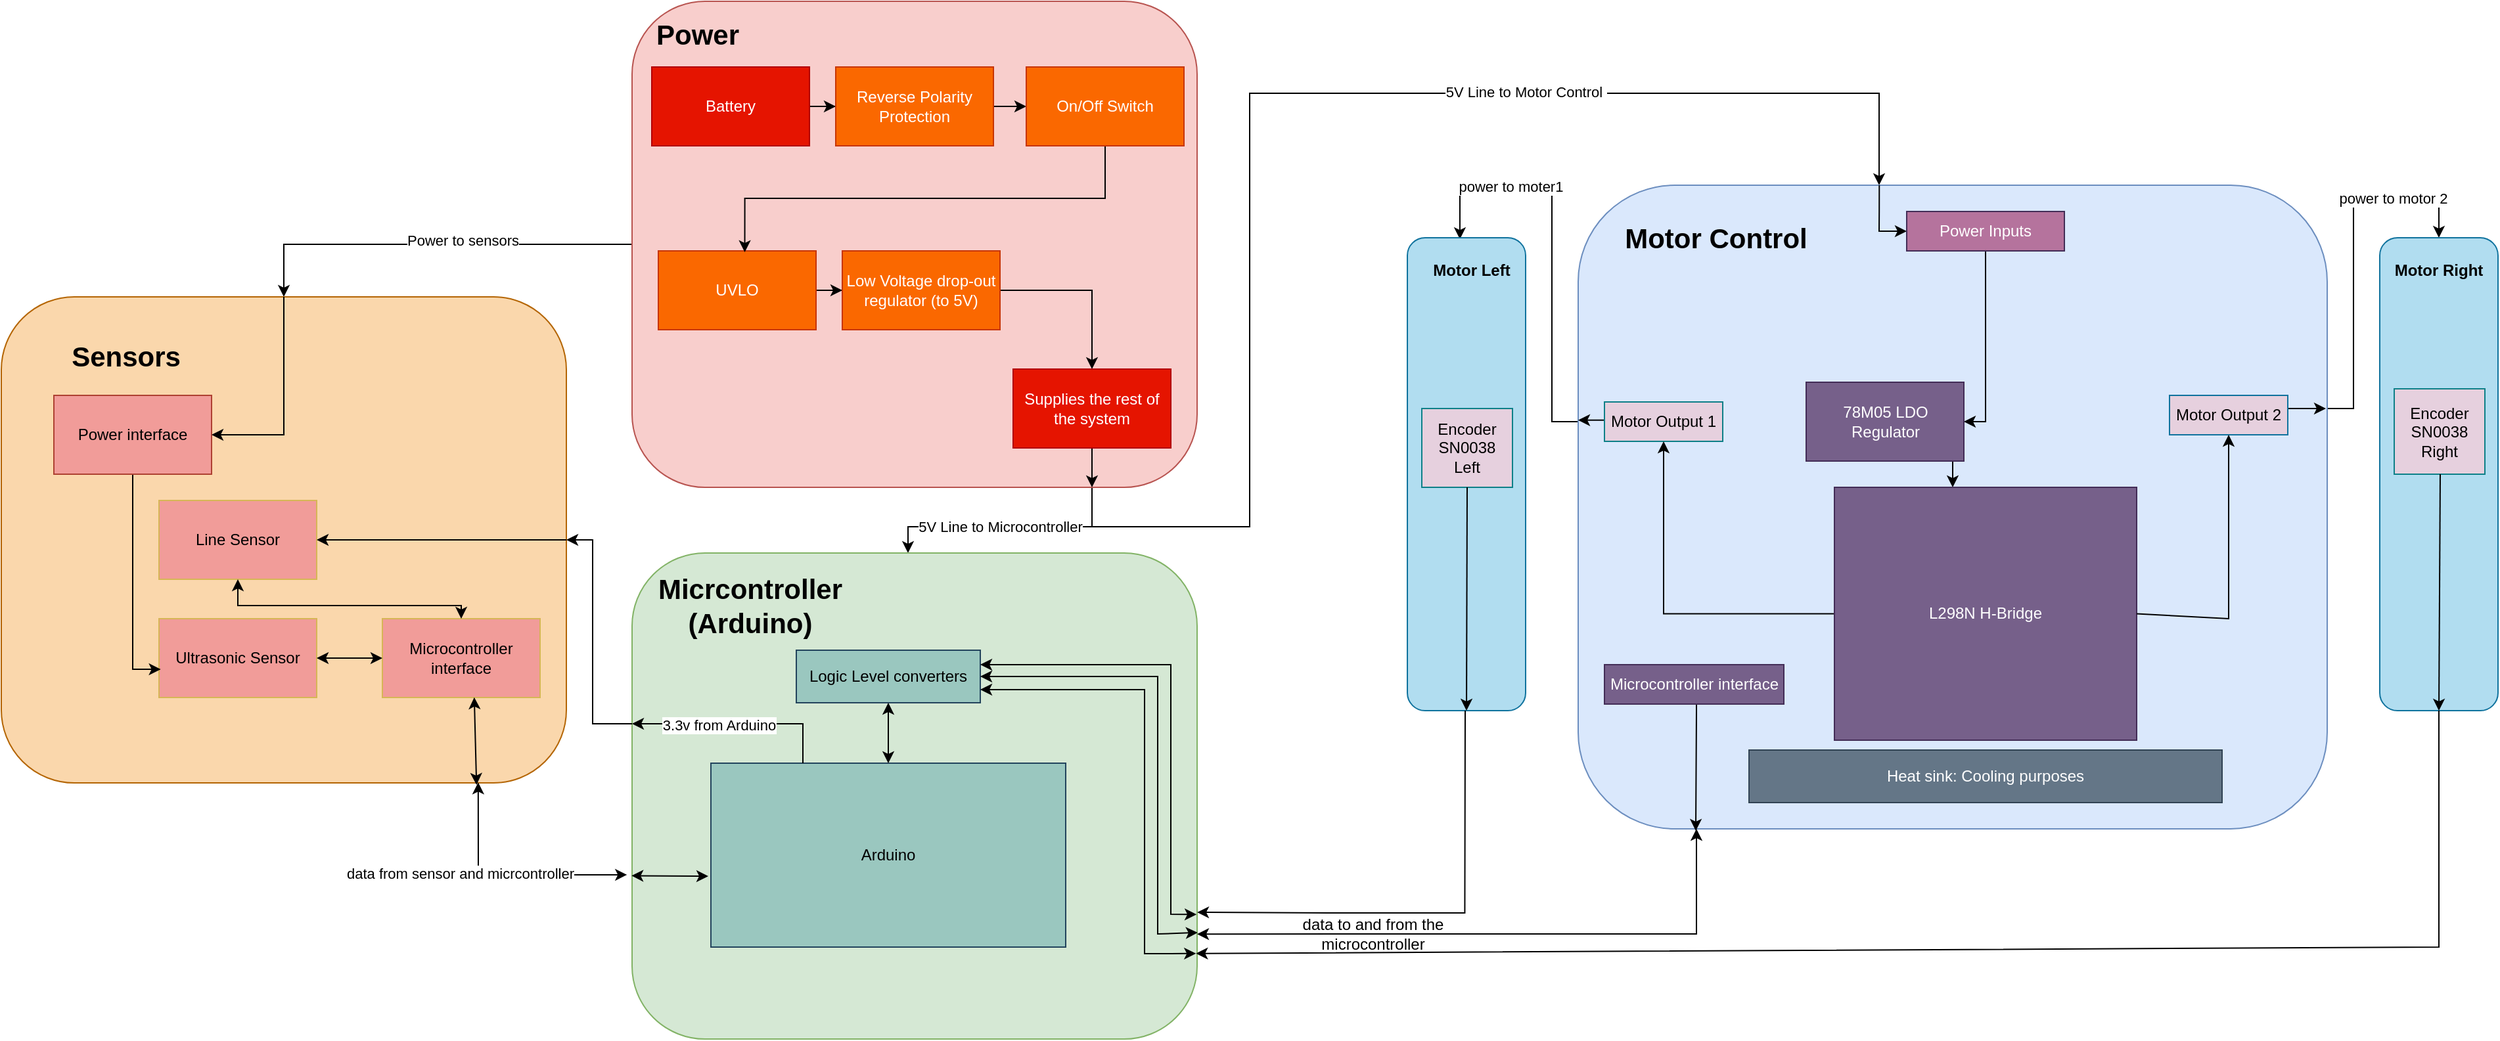 <mxfile version="21.6.6" type="device">
  <diagram name="Page-1" id="__z_0_36OmxsE3gAjYu-">
    <mxGraphModel dx="2261" dy="750" grid="1" gridSize="10" guides="1" tooltips="1" connect="1" arrows="1" fold="1" page="1" pageScale="1" pageWidth="827" pageHeight="1169" math="0" shadow="0">
      <root>
        <mxCell id="0" />
        <mxCell id="1" parent="0" />
        <mxCell id="u_1cE-Fa0YHy5aDr7Tj--37" style="edgeStyle=orthogonalEdgeStyle;rounded=0;orthogonalLoop=1;jettySize=auto;html=1;entryX=0.5;entryY=0;entryDx=0;entryDy=0;" parent="1" edge="1">
          <mxGeometry relative="1" as="geometry">
            <Array as="points">
              <mxPoint x="140" y="420" />
              <mxPoint x="140" y="450" />
              <mxPoint y="450" />
            </Array>
            <mxPoint x="135" y="420" as="sourcePoint" />
            <mxPoint y="470" as="targetPoint" />
          </mxGeometry>
        </mxCell>
        <mxCell id="u_1cE-Fa0YHy5aDr7Tj--38" value="5V Line to Microcontroller" style="edgeLabel;html=1;align=center;verticalAlign=middle;resizable=0;points=[];" parent="u_1cE-Fa0YHy5aDr7Tj--37" vertex="1" connectable="0">
          <mxGeometry x="-0.211" relative="1" as="geometry">
            <mxPoint x="-28" as="offset" />
          </mxGeometry>
        </mxCell>
        <mxCell id="u_1cE-Fa0YHy5aDr7Tj--62" style="edgeStyle=orthogonalEdgeStyle;rounded=0;orthogonalLoop=1;jettySize=auto;html=1;" parent="1" target="u_1cE-Fa0YHy5aDr7Tj--14" edge="1">
          <mxGeometry relative="1" as="geometry">
            <Array as="points">
              <mxPoint x="140" y="450" />
              <mxPoint x="260" y="450" />
              <mxPoint x="260" y="120" />
              <mxPoint x="739" y="120" />
            </Array>
            <mxPoint x="140" y="440" as="sourcePoint" />
            <mxPoint x="739" y="190" as="targetPoint" />
          </mxGeometry>
        </mxCell>
        <mxCell id="TSeE9EDsstqNybrz3U0D-2" value="5V Line to Motor Control&amp;nbsp;" style="edgeLabel;html=1;align=center;verticalAlign=middle;resizable=0;points=[];" parent="u_1cE-Fa0YHy5aDr7Tj--62" vertex="1" connectable="0">
          <mxGeometry x="0.327" y="1" relative="1" as="geometry">
            <mxPoint as="offset" />
          </mxGeometry>
        </mxCell>
        <mxCell id="u_1cE-Fa0YHy5aDr7Tj--85" style="edgeStyle=orthogonalEdgeStyle;rounded=0;orthogonalLoop=1;jettySize=auto;html=1;entryX=0.5;entryY=0;entryDx=0;entryDy=0;" parent="1" source="u_1cE-Fa0YHy5aDr7Tj--2" target="u_1cE-Fa0YHy5aDr7Tj--63" edge="1">
          <mxGeometry relative="1" as="geometry" />
        </mxCell>
        <mxCell id="TSeE9EDsstqNybrz3U0D-1" value="Power to sensors" style="edgeLabel;html=1;align=center;verticalAlign=middle;resizable=0;points=[];" parent="u_1cE-Fa0YHy5aDr7Tj--85" vertex="1" connectable="0">
          <mxGeometry x="-0.153" y="-3" relative="1" as="geometry">
            <mxPoint as="offset" />
          </mxGeometry>
        </mxCell>
        <mxCell id="u_1cE-Fa0YHy5aDr7Tj--2" value="" style="rounded=1;whiteSpace=wrap;html=1;fillColor=#f8cecc;strokeColor=#b85450;" parent="1" vertex="1">
          <mxGeometry x="-210" y="50" width="430" height="370" as="geometry" />
        </mxCell>
        <mxCell id="u_1cE-Fa0YHy5aDr7Tj--12" value="&lt;b&gt;&lt;font style=&quot;font-size: 21px;&quot;&gt;Power&lt;/font&gt;&lt;/b&gt;" style="text;html=1;strokeColor=none;fillColor=none;align=center;verticalAlign=middle;whiteSpace=wrap;rounded=0;" parent="1" vertex="1">
          <mxGeometry x="-190" y="60" width="60" height="30" as="geometry" />
        </mxCell>
        <mxCell id="u_1cE-Fa0YHy5aDr7Tj--60" style="edgeStyle=orthogonalEdgeStyle;rounded=0;orthogonalLoop=1;jettySize=auto;html=1;entryX=0.5;entryY=0;entryDx=0;entryDy=0;" parent="1" source="u_1cE-Fa0YHy5aDr7Tj--14" target="u_1cE-Fa0YHy5aDr7Tj--58" edge="1">
          <mxGeometry relative="1" as="geometry">
            <Array as="points">
              <mxPoint x="1100" y="360" />
              <mxPoint x="1100" y="200" />
              <mxPoint x="1165" y="200" />
            </Array>
          </mxGeometry>
        </mxCell>
        <mxCell id="TSeE9EDsstqNybrz3U0D-23" value="power to motor 2" style="edgeLabel;html=1;align=center;verticalAlign=middle;resizable=0;points=[];" parent="u_1cE-Fa0YHy5aDr7Tj--60" vertex="1" connectable="0">
          <mxGeometry x="0.454" relative="1" as="geometry">
            <mxPoint x="10" as="offset" />
          </mxGeometry>
        </mxCell>
        <mxCell id="u_1cE-Fa0YHy5aDr7Tj--61" style="edgeStyle=orthogonalEdgeStyle;rounded=0;orthogonalLoop=1;jettySize=auto;html=1;entryX=0.444;entryY=0.003;entryDx=0;entryDy=0;entryPerimeter=0;" parent="1" source="u_1cE-Fa0YHy5aDr7Tj--14" target="u_1cE-Fa0YHy5aDr7Tj--59" edge="1">
          <mxGeometry relative="1" as="geometry">
            <Array as="points">
              <mxPoint x="490" y="370" />
              <mxPoint x="490" y="190" />
              <mxPoint x="420" y="190" />
            </Array>
            <mxPoint x="355" y="250" as="targetPoint" />
          </mxGeometry>
        </mxCell>
        <mxCell id="TSeE9EDsstqNybrz3U0D-3" value="power to moter1&amp;nbsp;" style="edgeLabel;html=1;align=center;verticalAlign=middle;resizable=0;points=[];" parent="u_1cE-Fa0YHy5aDr7Tj--61" vertex="1" connectable="0">
          <mxGeometry x="0.045" y="-2" relative="1" as="geometry">
            <mxPoint x="-32" y="-37" as="offset" />
          </mxGeometry>
        </mxCell>
        <mxCell id="u_1cE-Fa0YHy5aDr7Tj--14" value="" style="rounded=1;whiteSpace=wrap;html=1;fillColor=#dae8fc;strokeColor=#6c8ebf;" parent="1" vertex="1">
          <mxGeometry x="510" y="190" width="570" height="490" as="geometry" />
        </mxCell>
        <mxCell id="TSeE9EDsstqNybrz3U0D-25" style="edgeStyle=orthogonalEdgeStyle;rounded=0;orthogonalLoop=1;jettySize=auto;html=1;entryX=0;entryY=0.5;entryDx=0;entryDy=0;exitX=0.402;exitY=0;exitDx=0;exitDy=0;exitPerimeter=0;" parent="1" source="u_1cE-Fa0YHy5aDr7Tj--14" target="u_1cE-Fa0YHy5aDr7Tj--52" edge="1">
          <mxGeometry relative="1" as="geometry">
            <Array as="points">
              <mxPoint x="739" y="210" />
              <mxPoint x="739" y="225" />
            </Array>
          </mxGeometry>
        </mxCell>
        <mxCell id="u_1cE-Fa0YHy5aDr7Tj--17" value="&lt;b&gt;&lt;font style=&quot;font-size: 21px;&quot;&gt;Motor Control&lt;/font&gt;&lt;/b&gt;" style="text;html=1;strokeColor=none;fillColor=none;align=center;verticalAlign=middle;whiteSpace=wrap;rounded=0;" parent="1" vertex="1">
          <mxGeometry x="530" y="210" width="170" height="40" as="geometry" />
        </mxCell>
        <mxCell id="u_1cE-Fa0YHy5aDr7Tj--20" style="edgeStyle=orthogonalEdgeStyle;rounded=0;orthogonalLoop=1;jettySize=auto;html=1;entryX=0;entryY=0.5;entryDx=0;entryDy=0;" parent="1" source="u_1cE-Fa0YHy5aDr7Tj--18" target="u_1cE-Fa0YHy5aDr7Tj--19" edge="1">
          <mxGeometry relative="1" as="geometry" />
        </mxCell>
        <mxCell id="u_1cE-Fa0YHy5aDr7Tj--18" value="Battery" style="rounded=0;whiteSpace=wrap;html=1;fillColor=#e51400;fontColor=#ffffff;strokeColor=#B20000;" parent="1" vertex="1">
          <mxGeometry x="-195" y="100" width="120" height="60" as="geometry" />
        </mxCell>
        <mxCell id="u_1cE-Fa0YHy5aDr7Tj--92" style="edgeStyle=orthogonalEdgeStyle;rounded=0;orthogonalLoop=1;jettySize=auto;html=1;" parent="1" source="u_1cE-Fa0YHy5aDr7Tj--19" target="u_1cE-Fa0YHy5aDr7Tj--91" edge="1">
          <mxGeometry relative="1" as="geometry" />
        </mxCell>
        <mxCell id="u_1cE-Fa0YHy5aDr7Tj--19" value="&lt;font color=&quot;#ffffff&quot;&gt;Reverse Polarity Protection&lt;/font&gt;" style="rounded=0;whiteSpace=wrap;html=1;fillColor=#fa6800;fontColor=#000000;strokeColor=#C73500;" parent="1" vertex="1">
          <mxGeometry x="-55" y="100" width="120" height="60" as="geometry" />
        </mxCell>
        <mxCell id="u_1cE-Fa0YHy5aDr7Tj--26" style="edgeStyle=orthogonalEdgeStyle;rounded=0;orthogonalLoop=1;jettySize=auto;html=1;" parent="1" source="u_1cE-Fa0YHy5aDr7Tj--21" target="u_1cE-Fa0YHy5aDr7Tj--23" edge="1">
          <mxGeometry relative="1" as="geometry" />
        </mxCell>
        <mxCell id="u_1cE-Fa0YHy5aDr7Tj--21" value="&lt;font color=&quot;#ffffff&quot;&gt;UVLO&lt;/font&gt;" style="rounded=0;whiteSpace=wrap;html=1;fillColor=#fa6800;fontColor=#000000;strokeColor=#C73500;" parent="1" vertex="1">
          <mxGeometry x="-190" y="240" width="120" height="60" as="geometry" />
        </mxCell>
        <mxCell id="u_1cE-Fa0YHy5aDr7Tj--31" style="edgeStyle=orthogonalEdgeStyle;rounded=0;orthogonalLoop=1;jettySize=auto;html=1;" parent="1" source="u_1cE-Fa0YHy5aDr7Tj--23" target="u_1cE-Fa0YHy5aDr7Tj--27" edge="1">
          <mxGeometry relative="1" as="geometry" />
        </mxCell>
        <mxCell id="u_1cE-Fa0YHy5aDr7Tj--23" value="&lt;font color=&quot;#ffffff&quot;&gt;Low Voltage drop-out regulator (to 5V)&lt;/font&gt;" style="rounded=0;whiteSpace=wrap;html=1;fillColor=#fa6800;fontColor=#000000;strokeColor=#C73500;" parent="1" vertex="1">
          <mxGeometry x="-50" y="240" width="120" height="60" as="geometry" />
        </mxCell>
        <mxCell id="u_1cE-Fa0YHy5aDr7Tj--24" value="" style="rounded=1;whiteSpace=wrap;html=1;fillColor=#d5e8d4;strokeColor=#82b366;" parent="1" vertex="1">
          <mxGeometry x="-210" y="470" width="430" height="370" as="geometry" />
        </mxCell>
        <mxCell id="u_1cE-Fa0YHy5aDr7Tj--25" value="&lt;b&gt;&lt;font style=&quot;font-size: 21px;&quot;&gt;Micrcontroller (Arduino)&lt;/font&gt;&lt;/b&gt;" style="text;html=1;strokeColor=none;fillColor=none;align=center;verticalAlign=middle;whiteSpace=wrap;rounded=0;" parent="1" vertex="1">
          <mxGeometry x="-195" y="490" width="150" height="40" as="geometry" />
        </mxCell>
        <mxCell id="u_1cE-Fa0YHy5aDr7Tj--36" style="edgeStyle=orthogonalEdgeStyle;rounded=0;orthogonalLoop=1;jettySize=auto;html=1;" parent="1" source="u_1cE-Fa0YHy5aDr7Tj--27" target="u_1cE-Fa0YHy5aDr7Tj--2" edge="1">
          <mxGeometry relative="1" as="geometry">
            <Array as="points">
              <mxPoint x="30" y="360" />
              <mxPoint x="30" y="360" />
            </Array>
          </mxGeometry>
        </mxCell>
        <mxCell id="u_1cE-Fa0YHy5aDr7Tj--27" value="Supplies the rest of the system" style="rounded=0;whiteSpace=wrap;html=1;fillColor=#e51400;fontColor=#ffffff;strokeColor=#B20000;" parent="1" vertex="1">
          <mxGeometry x="80" y="330" width="120" height="60" as="geometry" />
        </mxCell>
        <mxCell id="u_1cE-Fa0YHy5aDr7Tj--39" value="Heat sink: Cooling purposes" style="rounded=0;whiteSpace=wrap;html=1;fillColor=#647687;fontColor=#ffffff;strokeColor=#314354;" parent="1" vertex="1">
          <mxGeometry x="640" y="620" width="360" height="40" as="geometry" />
        </mxCell>
        <mxCell id="TSeE9EDsstqNybrz3U0D-27" style="edgeStyle=orthogonalEdgeStyle;rounded=0;orthogonalLoop=1;jettySize=auto;html=1;" parent="1" source="u_1cE-Fa0YHy5aDr7Tj--40" target="u_1cE-Fa0YHy5aDr7Tj--46" edge="1">
          <mxGeometry relative="1" as="geometry">
            <Array as="points">
              <mxPoint x="795" y="410" />
              <mxPoint x="795" y="410" />
            </Array>
          </mxGeometry>
        </mxCell>
        <mxCell id="u_1cE-Fa0YHy5aDr7Tj--40" value="78M05 LDO Regulator" style="rounded=0;whiteSpace=wrap;html=1;fillColor=#76608a;fontColor=#ffffff;strokeColor=#432D57;" parent="1" vertex="1">
          <mxGeometry x="683.5" y="340" width="120" height="60" as="geometry" />
        </mxCell>
        <mxCell id="u_1cE-Fa0YHy5aDr7Tj--43" style="edgeStyle=orthogonalEdgeStyle;rounded=0;orthogonalLoop=1;jettySize=auto;html=1;entryX=0;entryY=0.365;entryDx=0;entryDy=0;entryPerimeter=0;" parent="1" source="u_1cE-Fa0YHy5aDr7Tj--41" target="u_1cE-Fa0YHy5aDr7Tj--14" edge="1">
          <mxGeometry relative="1" as="geometry">
            <Array as="points">
              <mxPoint x="530" y="369" />
              <mxPoint x="530" y="369" />
            </Array>
          </mxGeometry>
        </mxCell>
        <mxCell id="u_1cE-Fa0YHy5aDr7Tj--41" value="Motor Output 1" style="rounded=0;whiteSpace=wrap;html=1;fillColor=#E6D0DE;strokeColor=#0e8088;" parent="1" vertex="1">
          <mxGeometry x="530" y="355" width="90" height="30" as="geometry" />
        </mxCell>
        <mxCell id="u_1cE-Fa0YHy5aDr7Tj--48" style="edgeStyle=orthogonalEdgeStyle;rounded=0;orthogonalLoop=1;jettySize=auto;html=1;" parent="1" source="u_1cE-Fa0YHy5aDr7Tj--42" edge="1">
          <mxGeometry relative="1" as="geometry">
            <mxPoint x="1079" y="360" as="targetPoint" />
            <Array as="points">
              <mxPoint x="1079" y="360" />
            </Array>
          </mxGeometry>
        </mxCell>
        <mxCell id="u_1cE-Fa0YHy5aDr7Tj--42" value="Motor Output 2" style="rounded=0;whiteSpace=wrap;html=1;fillColor=#E6D0DE;strokeColor=#10739e;" parent="1" vertex="1">
          <mxGeometry x="960" y="350" width="90" height="30" as="geometry" />
        </mxCell>
        <mxCell id="TSeE9EDsstqNybrz3U0D-28" style="edgeStyle=orthogonalEdgeStyle;rounded=0;orthogonalLoop=1;jettySize=auto;html=1;entryX=0.5;entryY=1;entryDx=0;entryDy=0;" parent="1" source="u_1cE-Fa0YHy5aDr7Tj--46" target="u_1cE-Fa0YHy5aDr7Tj--41" edge="1">
          <mxGeometry relative="1" as="geometry" />
        </mxCell>
        <mxCell id="u_1cE-Fa0YHy5aDr7Tj--46" value="L298N H-Bridge" style="rounded=0;whiteSpace=wrap;html=1;fillColor=#76608a;fontColor=#ffffff;strokeColor=#432D57;" parent="1" vertex="1">
          <mxGeometry x="705" y="420" width="230" height="192.5" as="geometry" />
        </mxCell>
        <mxCell id="WbbG3EvX8O4FcnbBChHv-2" style="edgeStyle=orthogonalEdgeStyle;rounded=0;orthogonalLoop=1;jettySize=auto;html=1;entryX=0.157;entryY=1.003;entryDx=0;entryDy=0;entryPerimeter=0;" edge="1" parent="1" source="u_1cE-Fa0YHy5aDr7Tj--51" target="u_1cE-Fa0YHy5aDr7Tj--14">
          <mxGeometry relative="1" as="geometry">
            <Array as="points">
              <mxPoint x="600" y="590" />
              <mxPoint x="600" y="590" />
            </Array>
          </mxGeometry>
        </mxCell>
        <mxCell id="u_1cE-Fa0YHy5aDr7Tj--51" value="Microcontroller interface" style="rounded=0;whiteSpace=wrap;html=1;fillColor=#76608a;fontColor=#ffffff;strokeColor=#432D57;" parent="1" vertex="1">
          <mxGeometry x="530" y="555" width="136.5" height="30" as="geometry" />
        </mxCell>
        <mxCell id="TSeE9EDsstqNybrz3U0D-26" style="edgeStyle=orthogonalEdgeStyle;rounded=0;orthogonalLoop=1;jettySize=auto;html=1;entryX=1;entryY=0.5;entryDx=0;entryDy=0;" parent="1" source="u_1cE-Fa0YHy5aDr7Tj--52" target="u_1cE-Fa0YHy5aDr7Tj--40" edge="1">
          <mxGeometry relative="1" as="geometry">
            <Array as="points">
              <mxPoint x="820" y="370" />
            </Array>
          </mxGeometry>
        </mxCell>
        <mxCell id="u_1cE-Fa0YHy5aDr7Tj--52" value="Power Inputs" style="rounded=0;whiteSpace=wrap;html=1;fillColor=#B5739D;fontColor=#ffffff;strokeColor=#432D57;" parent="1" vertex="1">
          <mxGeometry x="760" y="210" width="120" height="30" as="geometry" />
        </mxCell>
        <mxCell id="u_1cE-Fa0YHy5aDr7Tj--53" value="Logic Level converters" style="rounded=0;whiteSpace=wrap;html=1;fillColor=#9AC7BF;strokeColor=#23445d;" parent="1" vertex="1">
          <mxGeometry x="-85" y="544" width="140" height="40" as="geometry" />
        </mxCell>
        <mxCell id="u_1cE-Fa0YHy5aDr7Tj--54" value="Arduino" style="rounded=0;whiteSpace=wrap;html=1;fillColor=#9AC7BF;strokeColor=#23445d;" parent="1" vertex="1">
          <mxGeometry x="-150" y="630" width="270" height="140" as="geometry" />
        </mxCell>
        <mxCell id="u_1cE-Fa0YHy5aDr7Tj--58" value="" style="rounded=1;whiteSpace=wrap;html=1;fillColor=#b1ddf0;strokeColor=#10739e;" parent="1" vertex="1">
          <mxGeometry x="1120" y="230" width="90" height="360" as="geometry" />
        </mxCell>
        <mxCell id="u_1cE-Fa0YHy5aDr7Tj--59" value="" style="rounded=1;whiteSpace=wrap;html=1;fillColor=#b1ddf0;strokeColor=#10739e;" parent="1" vertex="1">
          <mxGeometry x="380" y="230" width="90" height="360" as="geometry" />
        </mxCell>
        <mxCell id="u_1cE-Fa0YHy5aDr7Tj--63" value="" style="rounded=1;whiteSpace=wrap;html=1;fillColor=#FAD7AC;strokeColor=#b46504;" parent="1" vertex="1">
          <mxGeometry x="-690" y="275" width="430" height="370" as="geometry" />
        </mxCell>
        <mxCell id="u_1cE-Fa0YHy5aDr7Tj--64" value="&lt;span style=&quot;font-size: 21px;&quot;&gt;&lt;b&gt;Sensors&lt;/b&gt;&lt;/span&gt;" style="text;html=1;strokeColor=none;fillColor=none;align=center;verticalAlign=middle;whiteSpace=wrap;rounded=0;" parent="1" vertex="1">
          <mxGeometry x="-670" y="300" width="150" height="40" as="geometry" />
        </mxCell>
        <mxCell id="u_1cE-Fa0YHy5aDr7Tj--72" value="" style="endArrow=classic;startArrow=classic;html=1;rounded=0;entryX=0.5;entryY=1;entryDx=0;entryDy=0;exitX=0.5;exitY=0;exitDx=0;exitDy=0;" parent="1" source="u_1cE-Fa0YHy5aDr7Tj--54" target="u_1cE-Fa0YHy5aDr7Tj--53" edge="1">
          <mxGeometry width="50" height="50" relative="1" as="geometry">
            <mxPoint x="-210" y="970" as="sourcePoint" />
            <mxPoint x="-160" y="920" as="targetPoint" />
          </mxGeometry>
        </mxCell>
        <mxCell id="u_1cE-Fa0YHy5aDr7Tj--73" value="Line Sensor" style="rounded=0;whiteSpace=wrap;html=1;fillColor=#F19C99;strokeColor=#d6b656;" parent="1" vertex="1">
          <mxGeometry x="-570" y="430" width="120" height="60" as="geometry" />
        </mxCell>
        <mxCell id="u_1cE-Fa0YHy5aDr7Tj--74" value="Ultrasonic Sensor" style="rounded=0;whiteSpace=wrap;html=1;fillColor=#F19C99;strokeColor=#d6b656;" parent="1" vertex="1">
          <mxGeometry x="-570" y="520" width="120" height="60" as="geometry" />
        </mxCell>
        <mxCell id="u_1cE-Fa0YHy5aDr7Tj--75" value="Microcontroller interface" style="rounded=0;whiteSpace=wrap;html=1;fillColor=#F19C99;strokeColor=#d6b656;" parent="1" vertex="1">
          <mxGeometry x="-400" y="520" width="120" height="60" as="geometry" />
        </mxCell>
        <mxCell id="TSeE9EDsstqNybrz3U0D-65" style="edgeStyle=orthogonalEdgeStyle;rounded=0;orthogonalLoop=1;jettySize=auto;html=1;entryX=0.011;entryY=0.642;entryDx=0;entryDy=0;entryPerimeter=0;" parent="1" source="u_1cE-Fa0YHy5aDr7Tj--76" target="u_1cE-Fa0YHy5aDr7Tj--74" edge="1">
          <mxGeometry relative="1" as="geometry">
            <Array as="points">
              <mxPoint x="-590" y="559" />
            </Array>
          </mxGeometry>
        </mxCell>
        <mxCell id="u_1cE-Fa0YHy5aDr7Tj--76" value="Power interface" style="rounded=0;whiteSpace=wrap;html=1;fillColor=#F19C99;strokeColor=#ae4132;" parent="1" vertex="1">
          <mxGeometry x="-650" y="350" width="120" height="60" as="geometry" />
        </mxCell>
        <mxCell id="u_1cE-Fa0YHy5aDr7Tj--93" style="edgeStyle=orthogonalEdgeStyle;rounded=0;orthogonalLoop=1;jettySize=auto;html=1;entryX=0.548;entryY=0.016;entryDx=0;entryDy=0;entryPerimeter=0;" parent="1" source="u_1cE-Fa0YHy5aDr7Tj--91" target="u_1cE-Fa0YHy5aDr7Tj--21" edge="1">
          <mxGeometry relative="1" as="geometry">
            <Array as="points">
              <mxPoint x="150" y="200" />
              <mxPoint x="-124" y="200" />
            </Array>
          </mxGeometry>
        </mxCell>
        <mxCell id="u_1cE-Fa0YHy5aDr7Tj--91" value="&lt;font color=&quot;#ffffff&quot;&gt;On/Off Switch&lt;/font&gt;" style="rounded=0;whiteSpace=wrap;html=1;fillColor=#fa6800;fontColor=#000000;strokeColor=#C73500;" parent="1" vertex="1">
          <mxGeometry x="90" y="100" width="120" height="60" as="geometry" />
        </mxCell>
        <mxCell id="TSeE9EDsstqNybrz3U0D-29" value="" style="endArrow=classic;html=1;rounded=0;exitX=1;exitY=0.5;exitDx=0;exitDy=0;entryX=0.5;entryY=1;entryDx=0;entryDy=0;" parent="1" source="u_1cE-Fa0YHy5aDr7Tj--46" target="u_1cE-Fa0YHy5aDr7Tj--42" edge="1">
          <mxGeometry width="50" height="50" relative="1" as="geometry">
            <mxPoint x="620" y="570" as="sourcePoint" />
            <mxPoint x="670" y="520" as="targetPoint" />
            <Array as="points">
              <mxPoint x="1005" y="520" />
            </Array>
          </mxGeometry>
        </mxCell>
        <mxCell id="TSeE9EDsstqNybrz3U0D-30" value="" style="endArrow=classic;startArrow=classic;html=1;rounded=0;exitX=0.844;exitY=0.999;exitDx=0;exitDy=0;exitPerimeter=0;entryX=-0.009;entryY=0.662;entryDx=0;entryDy=0;entryPerimeter=0;" parent="1" source="u_1cE-Fa0YHy5aDr7Tj--63" target="u_1cE-Fa0YHy5aDr7Tj--24" edge="1">
          <mxGeometry width="50" height="50" relative="1" as="geometry">
            <mxPoint x="-90" y="670" as="sourcePoint" />
            <mxPoint x="20" y="840" as="targetPoint" />
            <Array as="points">
              <mxPoint x="-327" y="715" />
              <mxPoint x="-300" y="715" />
            </Array>
          </mxGeometry>
        </mxCell>
        <mxCell id="TSeE9EDsstqNybrz3U0D-33" value="data from sensor and micrcontroller" style="edgeLabel;html=1;align=center;verticalAlign=middle;resizable=0;points=[];" parent="TSeE9EDsstqNybrz3U0D-30" vertex="1" connectable="0">
          <mxGeometry x="0.404" y="1" relative="1" as="geometry">
            <mxPoint x="-73" as="offset" />
          </mxGeometry>
        </mxCell>
        <mxCell id="TSeE9EDsstqNybrz3U0D-34" value="" style="endArrow=classic;startArrow=classic;html=1;rounded=0;exitX=-0.001;exitY=0.664;exitDx=0;exitDy=0;exitPerimeter=0;" parent="1" source="u_1cE-Fa0YHy5aDr7Tj--24" edge="1">
          <mxGeometry width="50" height="50" relative="1" as="geometry">
            <mxPoint x="-190" y="760" as="sourcePoint" />
            <mxPoint x="-152" y="716" as="targetPoint" />
          </mxGeometry>
        </mxCell>
        <mxCell id="TSeE9EDsstqNybrz3U0D-36" value="&lt;b&gt;Motor Left&lt;/b&gt;" style="text;html=1;strokeColor=none;fillColor=none;align=center;verticalAlign=middle;whiteSpace=wrap;rounded=0;" parent="1" vertex="1">
          <mxGeometry x="391" y="240" width="76" height="30" as="geometry" />
        </mxCell>
        <mxCell id="TSeE9EDsstqNybrz3U0D-37" value="Encoder&lt;br&gt;SN0038&lt;br&gt;Left" style="rounded=0;whiteSpace=wrap;html=1;fillColor=#E6D0DE;strokeColor=#0e8088;" parent="1" vertex="1">
          <mxGeometry x="391" y="360" width="69" height="60" as="geometry" />
        </mxCell>
        <mxCell id="TSeE9EDsstqNybrz3U0D-38" value="&lt;b&gt;Motor Right&lt;/b&gt;" style="text;html=1;strokeColor=none;fillColor=none;align=center;verticalAlign=middle;whiteSpace=wrap;rounded=0;" parent="1" vertex="1">
          <mxGeometry x="1130" y="240" width="70" height="30" as="geometry" />
        </mxCell>
        <mxCell id="TSeE9EDsstqNybrz3U0D-39" value="Encoder&lt;br&gt;SN0038&lt;br&gt;Right" style="rounded=0;whiteSpace=wrap;html=1;fillColor=#E6D0DE;strokeColor=#0e8088;" parent="1" vertex="1">
          <mxGeometry x="1131" y="345" width="69" height="65" as="geometry" />
        </mxCell>
        <mxCell id="TSeE9EDsstqNybrz3U0D-41" value="" style="endArrow=classic;html=1;rounded=0;exitX=0.5;exitY=1;exitDx=0;exitDy=0;entryX=0.5;entryY=1;entryDx=0;entryDy=0;" parent="1" source="TSeE9EDsstqNybrz3U0D-37" target="u_1cE-Fa0YHy5aDr7Tj--59" edge="1">
          <mxGeometry width="50" height="50" relative="1" as="geometry">
            <mxPoint x="410" y="510" as="sourcePoint" />
            <mxPoint x="460" y="460" as="targetPoint" />
          </mxGeometry>
        </mxCell>
        <mxCell id="TSeE9EDsstqNybrz3U0D-42" value="" style="endArrow=classic;html=1;rounded=0;entryX=1.003;entryY=0.523;entryDx=0;entryDy=0;entryPerimeter=0;" parent="1" edge="1">
          <mxGeometry width="50" height="50" relative="1" as="geometry">
            <mxPoint x="424" y="590" as="sourcePoint" />
            <mxPoint x="220.0" y="743.51" as="targetPoint" />
            <Array as="points">
              <mxPoint x="423.71" y="744" />
              <mxPoint x="318.71" y="744" />
            </Array>
          </mxGeometry>
        </mxCell>
        <mxCell id="TSeE9EDsstqNybrz3U0D-43" value="" style="endArrow=classic;html=1;rounded=0;exitX=0.5;exitY=1;exitDx=0;exitDy=0;entryX=0.5;entryY=1;entryDx=0;entryDy=0;" parent="1" target="u_1cE-Fa0YHy5aDr7Tj--58" edge="1">
          <mxGeometry width="50" height="50" relative="1" as="geometry">
            <mxPoint x="1166" y="410" as="sourcePoint" />
            <mxPoint x="1165" y="580" as="targetPoint" />
          </mxGeometry>
        </mxCell>
        <mxCell id="TSeE9EDsstqNybrz3U0D-44" value="" style="endArrow=classic;html=1;rounded=0;exitX=0.5;exitY=1;exitDx=0;exitDy=0;entryX=0.998;entryY=0.824;entryDx=0;entryDy=0;entryPerimeter=0;" parent="1" source="u_1cE-Fa0YHy5aDr7Tj--58" target="u_1cE-Fa0YHy5aDr7Tj--24" edge="1">
          <mxGeometry width="50" height="50" relative="1" as="geometry">
            <mxPoint x="1140.5" y="700" as="sourcePoint" />
            <mxPoint x="230" y="770" as="targetPoint" />
            <Array as="points">
              <mxPoint x="1165" y="770" />
            </Array>
          </mxGeometry>
        </mxCell>
        <mxCell id="TSeE9EDsstqNybrz3U0D-45" value="" style="endArrow=classic;startArrow=classic;html=1;rounded=0;exitX=1;exitY=0.5;exitDx=0;exitDy=0;entryX=0.999;entryY=0.768;entryDx=0;entryDy=0;entryPerimeter=0;" parent="1" edge="1">
          <mxGeometry width="50" height="50" relative="1" as="geometry">
            <mxPoint x="55" y="555" as="sourcePoint" />
            <mxPoint x="219.57" y="745.16" as="targetPoint" />
            <Array as="points">
              <mxPoint x="200" y="555" />
              <mxPoint x="200" y="745" />
            </Array>
          </mxGeometry>
        </mxCell>
        <mxCell id="TSeE9EDsstqNybrz3U0D-49" value="" style="endArrow=classic;startArrow=classic;html=1;rounded=0;exitX=1;exitY=0.5;exitDx=0;exitDy=0;entryX=1.001;entryY=0.781;entryDx=0;entryDy=0;entryPerimeter=0;" parent="1" source="u_1cE-Fa0YHy5aDr7Tj--53" target="u_1cE-Fa0YHy5aDr7Tj--24" edge="1">
          <mxGeometry width="50" height="50" relative="1" as="geometry">
            <mxPoint x="340" y="700" as="sourcePoint" />
            <mxPoint x="390" y="650" as="targetPoint" />
            <Array as="points">
              <mxPoint x="190" y="564" />
              <mxPoint x="190" y="760" />
            </Array>
          </mxGeometry>
        </mxCell>
        <mxCell id="TSeE9EDsstqNybrz3U0D-50" value="" style="endArrow=classic;startArrow=classic;html=1;rounded=0;exitX=1;exitY=0.784;exitDx=0;exitDy=0;exitPerimeter=0;" parent="1" source="u_1cE-Fa0YHy5aDr7Tj--24" edge="1">
          <mxGeometry width="50" height="50" relative="1" as="geometry">
            <mxPoint x="340" y="700" as="sourcePoint" />
            <mxPoint x="600" y="680" as="targetPoint" />
            <Array as="points">
              <mxPoint x="600" y="760" />
            </Array>
          </mxGeometry>
        </mxCell>
        <mxCell id="TSeE9EDsstqNybrz3U0D-51" value="data to and from the microcontroller" style="text;html=1;strokeColor=none;fillColor=none;align=center;verticalAlign=middle;whiteSpace=wrap;rounded=0;" parent="1" vertex="1">
          <mxGeometry x="294" y="740" width="120" height="40" as="geometry" />
        </mxCell>
        <mxCell id="TSeE9EDsstqNybrz3U0D-52" value="" style="endArrow=classic;startArrow=classic;html=1;rounded=0;exitX=1;exitY=0.5;exitDx=0;exitDy=0;entryX=0;entryY=0.5;entryDx=0;entryDy=0;" parent="1" source="u_1cE-Fa0YHy5aDr7Tj--74" target="u_1cE-Fa0YHy5aDr7Tj--75" edge="1">
          <mxGeometry width="50" height="50" relative="1" as="geometry">
            <mxPoint x="-270" y="510" as="sourcePoint" />
            <mxPoint x="-220" y="460" as="targetPoint" />
          </mxGeometry>
        </mxCell>
        <mxCell id="TSeE9EDsstqNybrz3U0D-55" value="" style="endArrow=classic;html=1;rounded=0;" parent="1" edge="1">
          <mxGeometry width="50" height="50" relative="1" as="geometry">
            <mxPoint x="-80" y="630" as="sourcePoint" />
            <mxPoint x="-210" y="600" as="targetPoint" />
            <Array as="points">
              <mxPoint x="-80" y="600" />
            </Array>
          </mxGeometry>
        </mxCell>
        <mxCell id="TSeE9EDsstqNybrz3U0D-56" value="3.3v from Arduino" style="edgeLabel;html=1;align=center;verticalAlign=middle;resizable=0;points=[];" parent="TSeE9EDsstqNybrz3U0D-55" vertex="1" connectable="0">
          <mxGeometry x="0.182" y="1" relative="1" as="geometry">
            <mxPoint as="offset" />
          </mxGeometry>
        </mxCell>
        <mxCell id="TSeE9EDsstqNybrz3U0D-57" value="" style="endArrow=classic;html=1;rounded=0;entryX=1;entryY=0.5;entryDx=0;entryDy=0;" parent="1" target="u_1cE-Fa0YHy5aDr7Tj--63" edge="1">
          <mxGeometry width="50" height="50" relative="1" as="geometry">
            <mxPoint x="-210" y="600" as="sourcePoint" />
            <mxPoint x="-220" y="600" as="targetPoint" />
            <Array as="points">
              <mxPoint x="-240" y="600" />
              <mxPoint x="-240" y="460" />
            </Array>
          </mxGeometry>
        </mxCell>
        <mxCell id="TSeE9EDsstqNybrz3U0D-59" value="" style="endArrow=classic;html=1;rounded=0;exitX=1;exitY=0.5;exitDx=0;exitDy=0;entryX=1;entryY=0.5;entryDx=0;entryDy=0;" parent="1" source="u_1cE-Fa0YHy5aDr7Tj--63" target="u_1cE-Fa0YHy5aDr7Tj--73" edge="1">
          <mxGeometry width="50" height="50" relative="1" as="geometry">
            <mxPoint x="-400" y="480" as="sourcePoint" />
            <mxPoint x="-350" y="430" as="targetPoint" />
          </mxGeometry>
        </mxCell>
        <mxCell id="TSeE9EDsstqNybrz3U0D-60" value="" style="endArrow=classic;startArrow=classic;html=1;rounded=0;exitX=0.5;exitY=1;exitDx=0;exitDy=0;entryX=0.5;entryY=0;entryDx=0;entryDy=0;" parent="1" source="u_1cE-Fa0YHy5aDr7Tj--73" target="u_1cE-Fa0YHy5aDr7Tj--75" edge="1">
          <mxGeometry width="50" height="50" relative="1" as="geometry">
            <mxPoint x="-430" y="530" as="sourcePoint" />
            <mxPoint x="-380" y="480" as="targetPoint" />
            <Array as="points">
              <mxPoint x="-510" y="510" />
              <mxPoint x="-340" y="510" />
            </Array>
          </mxGeometry>
        </mxCell>
        <mxCell id="TSeE9EDsstqNybrz3U0D-63" value="" style="endArrow=classic;html=1;rounded=0;exitX=0.5;exitY=0;exitDx=0;exitDy=0;entryX=1;entryY=0.5;entryDx=0;entryDy=0;" parent="1" source="u_1cE-Fa0YHy5aDr7Tj--63" target="u_1cE-Fa0YHy5aDr7Tj--76" edge="1">
          <mxGeometry width="50" height="50" relative="1" as="geometry">
            <mxPoint x="-490" y="370" as="sourcePoint" />
            <mxPoint x="-440" y="320" as="targetPoint" />
            <Array as="points">
              <mxPoint x="-475" y="380" />
            </Array>
          </mxGeometry>
        </mxCell>
        <mxCell id="WbbG3EvX8O4FcnbBChHv-1" value="" style="endArrow=classic;startArrow=classic;html=1;rounded=0;exitX=1;exitY=0.5;exitDx=0;exitDy=0;entryX=0.998;entryY=0.824;entryDx=0;entryDy=0;entryPerimeter=0;" edge="1" parent="1" target="u_1cE-Fa0YHy5aDr7Tj--24">
          <mxGeometry width="50" height="50" relative="1" as="geometry">
            <mxPoint x="55" y="574" as="sourcePoint" />
            <mxPoint x="220" y="769" as="targetPoint" />
            <Array as="points">
              <mxPoint x="180" y="574" />
              <mxPoint x="180" y="670" />
              <mxPoint x="180" y="775" />
              <mxPoint x="200" y="775" />
            </Array>
          </mxGeometry>
        </mxCell>
        <mxCell id="WbbG3EvX8O4FcnbBChHv-3" value="" style="endArrow=classic;startArrow=classic;html=1;rounded=0;entryX=0.841;entryY=1.004;entryDx=0;entryDy=0;entryPerimeter=0;exitX=0.837;exitY=0.824;exitDx=0;exitDy=0;exitPerimeter=0;" edge="1" parent="1" source="u_1cE-Fa0YHy5aDr7Tj--63" target="u_1cE-Fa0YHy5aDr7Tj--63">
          <mxGeometry width="50" height="50" relative="1" as="geometry">
            <mxPoint x="-310" y="670" as="sourcePoint" />
            <mxPoint x="-260" y="620" as="targetPoint" />
          </mxGeometry>
        </mxCell>
      </root>
    </mxGraphModel>
  </diagram>
</mxfile>
